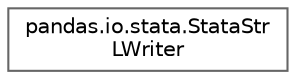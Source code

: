 digraph "Graphical Class Hierarchy"
{
 // LATEX_PDF_SIZE
  bgcolor="transparent";
  edge [fontname=Helvetica,fontsize=10,labelfontname=Helvetica,labelfontsize=10];
  node [fontname=Helvetica,fontsize=10,shape=box,height=0.2,width=0.4];
  rankdir="LR";
  Node0 [id="Node000000",label="pandas.io.stata.StataStr\lLWriter",height=0.2,width=0.4,color="grey40", fillcolor="white", style="filled",URL="$d9/d28/classpandas_1_1io_1_1stata_1_1StataStrLWriter.html",tooltip=" "];
}
